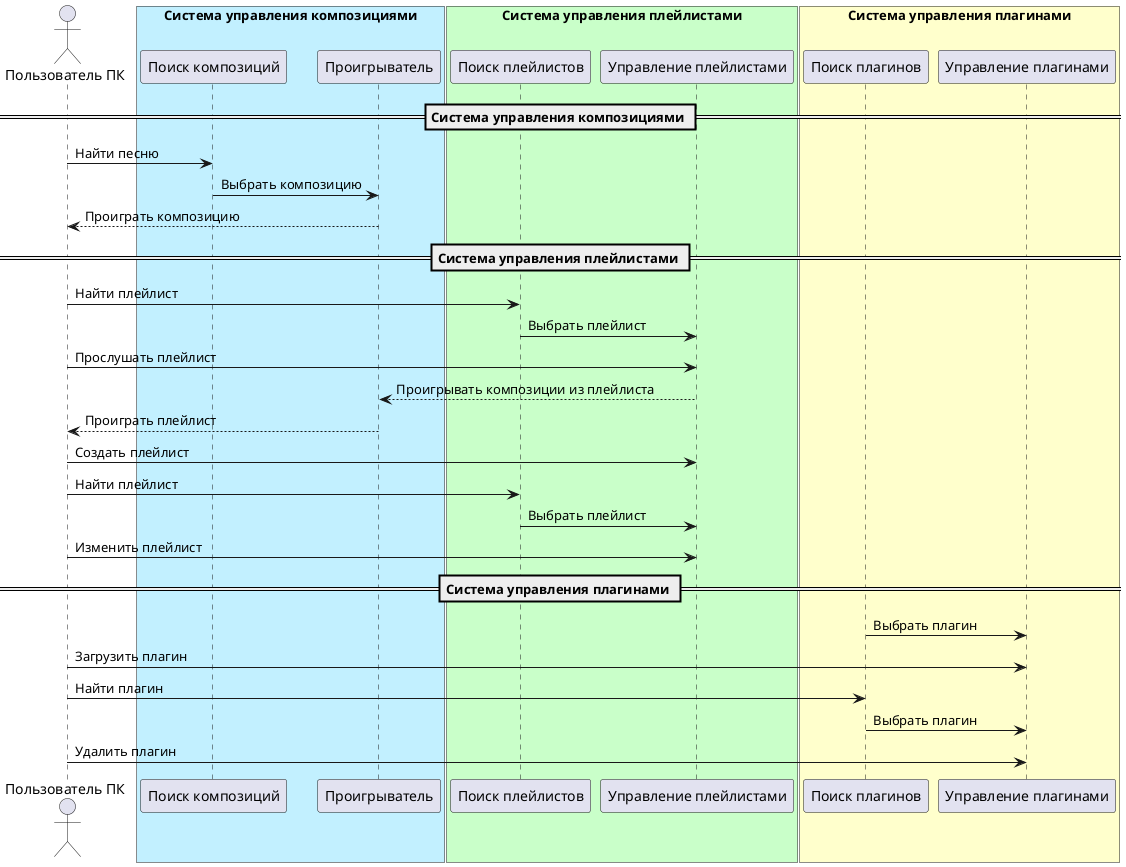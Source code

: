 @startuml
actor "Пользователь ПК" as user

== Система управления композициями ==
box "Система управления композициями" #Application
participant "Поиск композиций" as searchComp
participant "Проигрыватель" as player

user -> searchComp: Найти песню
searchComp -> player: Выбрать композицию
player --> user: Проиграть композицию
end box

== Система управления плейлистами ==
box "Система управления плейлистами" #Technology
participant "Поиск плейлистов" as searchPl
participant "Управление плейлистами" as managePl

user -> searchPl: Найти плейлист
searchPl -> managePl: Выбрать плейлист

user -> managePl: Прослушать плейлист
managePl --> player: Проигрывать композиции из плейлиста
player --> user: Проиграть плейлист

user -> managePl: Создать плейлист

user -> searchPl: Найти плейлист
searchPl -> managePl: Выбрать плейлист
user -> managePl: Изменить плейлист

end box

== Система управления плагинами ==
box "Система управления плагинами" #Business
participant "Поиск плагинов" as searchPlugin
participant "Управление плагинами" as managePlugin

searchPlugin -> managePlugin: Выбрать плагин
user -> managePlugin: Загрузить плагин
user -> searchPlugin: Найти плагин
searchPlugin -> managePlugin: Выбрать плагин
user -> managePlugin: Удалить плагин
end box
@enduml
